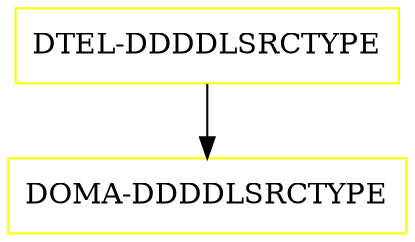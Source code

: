 digraph G {
  "DTEL-DDDDLSRCTYPE" [shape=box,color=yellow];
  "DOMA-DDDDLSRCTYPE" [shape=box,color=yellow,URL="./DOMA_DDDDLSRCTYPE.html"];
  "DTEL-DDDDLSRCTYPE" -> "DOMA-DDDDLSRCTYPE";
}
